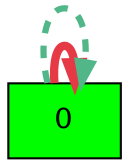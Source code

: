 digraph G{
rankdir=LR;
0 [style=filled, shape=box, fillcolor="#00fe00", label="0"];
0 -> 0 [color="#e63946",penwidth=4.00];
0 -> 0 [color="#52b788",style=dashed,penwidth=3.00];
}